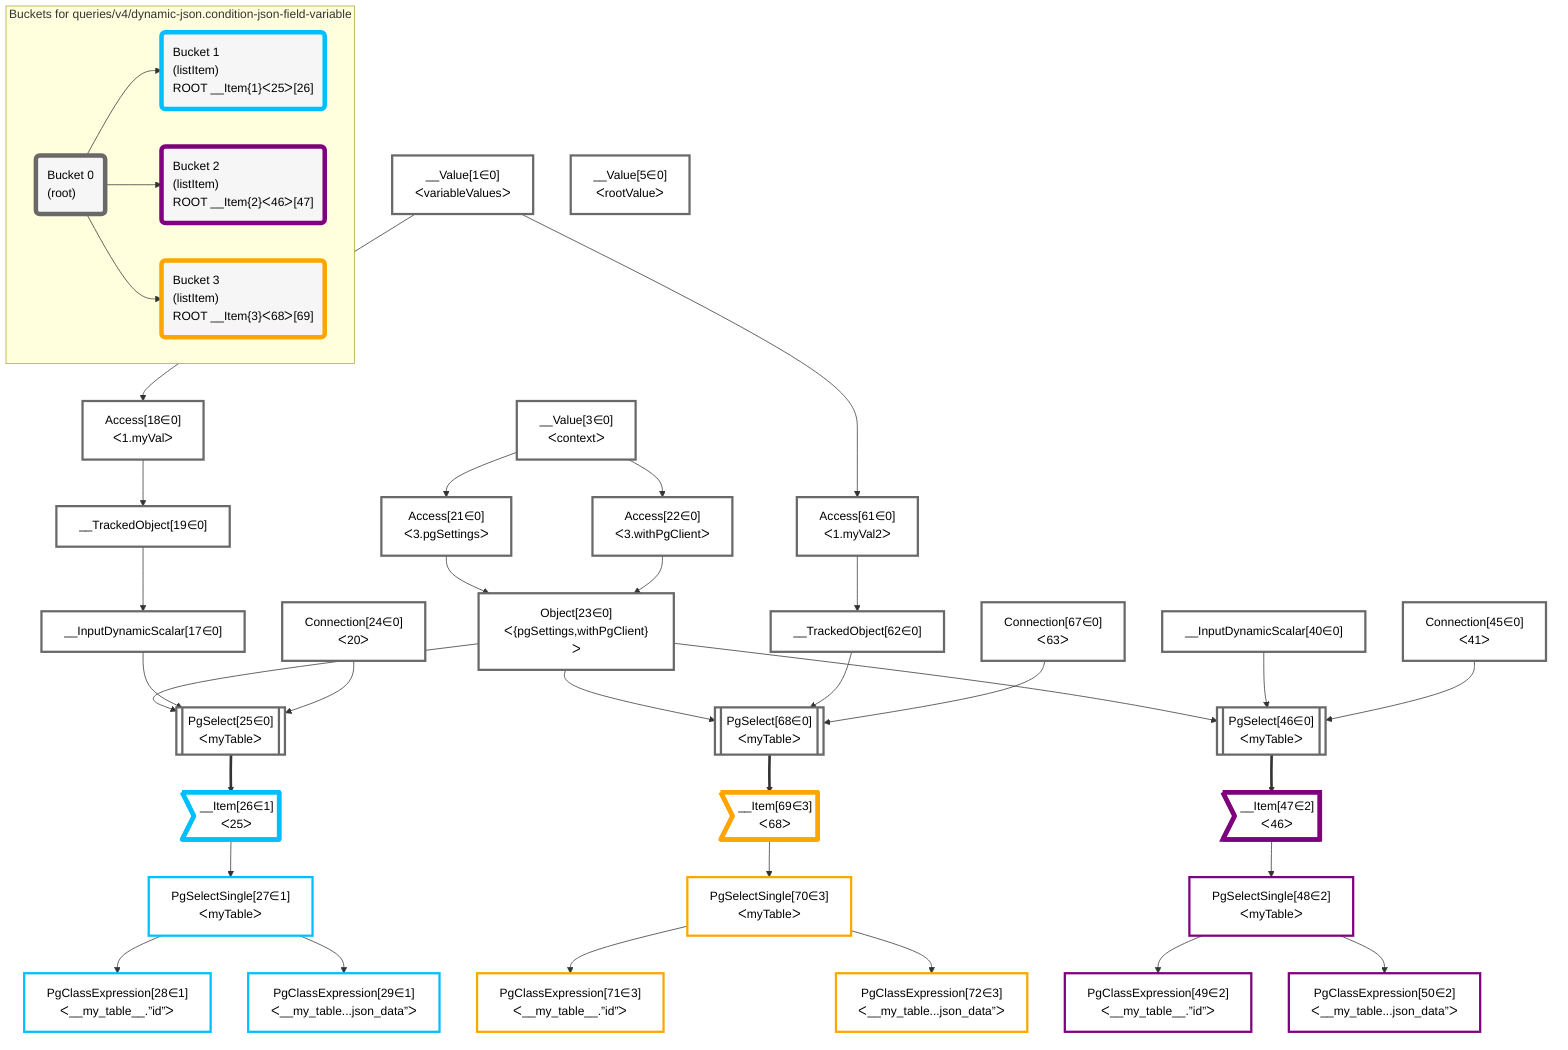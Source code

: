 graph TD
    classDef path fill:#eee,stroke:#000,color:#000
    classDef plan fill:#fff,stroke-width:3px,color:#000
    classDef itemplan fill:#fff,stroke-width:6px,color:#000
    classDef sideeffectplan fill:#f00,stroke-width:6px,color:#000
    classDef bucket fill:#f6f6f6,color:#000,stroke-width:6px,text-align:left


    %% define steps
    __Value1["__Value[1∈0]<br />ᐸvariableValuesᐳ"]:::plan
    __Value3["__Value[3∈0]<br />ᐸcontextᐳ"]:::plan
    __Value5["__Value[5∈0]<br />ᐸrootValueᐳ"]:::plan
    Access18["Access[18∈0]<br />ᐸ1.myValᐳ"]:::plan
    __TrackedObject19["__TrackedObject[19∈0]"]:::plan
    __InputDynamicScalar17["__InputDynamicScalar[17∈0]"]:::plan
    Access21["Access[21∈0]<br />ᐸ3.pgSettingsᐳ"]:::plan
    Access22["Access[22∈0]<br />ᐸ3.withPgClientᐳ"]:::plan
    Object23["Object[23∈0]<br />ᐸ{pgSettings,withPgClient}ᐳ"]:::plan
    Connection24["Connection[24∈0]<br />ᐸ20ᐳ"]:::plan
    PgSelect25[["PgSelect[25∈0]<br />ᐸmyTableᐳ"]]:::plan
    __Item26>"__Item[26∈1]<br />ᐸ25ᐳ"]:::itemplan
    PgSelectSingle27["PgSelectSingle[27∈1]<br />ᐸmyTableᐳ"]:::plan
    PgClassExpression28["PgClassExpression[28∈1]<br />ᐸ__my_table__.”id”ᐳ"]:::plan
    PgClassExpression29["PgClassExpression[29∈1]<br />ᐸ__my_table...json_data”ᐳ"]:::plan
    __InputDynamicScalar40["__InputDynamicScalar[40∈0]"]:::plan
    Connection45["Connection[45∈0]<br />ᐸ41ᐳ"]:::plan
    PgSelect46[["PgSelect[46∈0]<br />ᐸmyTableᐳ"]]:::plan
    __Item47>"__Item[47∈2]<br />ᐸ46ᐳ"]:::itemplan
    PgSelectSingle48["PgSelectSingle[48∈2]<br />ᐸmyTableᐳ"]:::plan
    PgClassExpression49["PgClassExpression[49∈2]<br />ᐸ__my_table__.”id”ᐳ"]:::plan
    PgClassExpression50["PgClassExpression[50∈2]<br />ᐸ__my_table...json_data”ᐳ"]:::plan
    Access61["Access[61∈0]<br />ᐸ1.myVal2ᐳ"]:::plan
    __TrackedObject62["__TrackedObject[62∈0]"]:::plan
    Connection67["Connection[67∈0]<br />ᐸ63ᐳ"]:::plan
    PgSelect68[["PgSelect[68∈0]<br />ᐸmyTableᐳ"]]:::plan
    __Item69>"__Item[69∈3]<br />ᐸ68ᐳ"]:::itemplan
    PgSelectSingle70["PgSelectSingle[70∈3]<br />ᐸmyTableᐳ"]:::plan
    PgClassExpression71["PgClassExpression[71∈3]<br />ᐸ__my_table__.”id”ᐳ"]:::plan
    PgClassExpression72["PgClassExpression[72∈3]<br />ᐸ__my_table...json_data”ᐳ"]:::plan

    %% plan dependencies
    __Value1 --> Access18
    Access18 --> __TrackedObject19
    __TrackedObject19 --> __InputDynamicScalar17
    __Value3 --> Access21
    __Value3 --> Access22
    Access21 & Access22 --> Object23
    Object23 & __InputDynamicScalar17 & Connection24 --> PgSelect25
    PgSelect25 ==> __Item26
    __Item26 --> PgSelectSingle27
    PgSelectSingle27 --> PgClassExpression28
    PgSelectSingle27 --> PgClassExpression29
    Object23 & __InputDynamicScalar40 & Connection45 --> PgSelect46
    PgSelect46 ==> __Item47
    __Item47 --> PgSelectSingle48
    PgSelectSingle48 --> PgClassExpression49
    PgSelectSingle48 --> PgClassExpression50
    __Value1 --> Access61
    Access61 --> __TrackedObject62
    Object23 & __TrackedObject62 & Connection67 --> PgSelect68
    PgSelect68 ==> __Item69
    __Item69 --> PgSelectSingle70
    PgSelectSingle70 --> PgClassExpression71
    PgSelectSingle70 --> PgClassExpression72

    subgraph "Buckets for queries/v4/dynamic-json.condition-json-field-variable"
    Bucket0("Bucket 0<br />(root)"):::bucket
    classDef bucket0 stroke:#696969
    class Bucket0,__Value1,__Value3,__Value5,__InputDynamicScalar17,Access18,__TrackedObject19,Access21,Access22,Object23,Connection24,PgSelect25,__InputDynamicScalar40,Connection45,PgSelect46,Access61,__TrackedObject62,Connection67,PgSelect68 bucket0
    Bucket1("Bucket 1<br />(listItem)<br />ROOT __Item{1}ᐸ25ᐳ[26]"):::bucket
    classDef bucket1 stroke:#00bfff
    class Bucket1,__Item26,PgSelectSingle27,PgClassExpression28,PgClassExpression29 bucket1
    Bucket2("Bucket 2<br />(listItem)<br />ROOT __Item{2}ᐸ46ᐳ[47]"):::bucket
    classDef bucket2 stroke:#7f007f
    class Bucket2,__Item47,PgSelectSingle48,PgClassExpression49,PgClassExpression50 bucket2
    Bucket3("Bucket 3<br />(listItem)<br />ROOT __Item{3}ᐸ68ᐳ[69]"):::bucket
    classDef bucket3 stroke:#ffa500
    class Bucket3,__Item69,PgSelectSingle70,PgClassExpression71,PgClassExpression72 bucket3
    Bucket0 --> Bucket1 & Bucket2 & Bucket3
    end